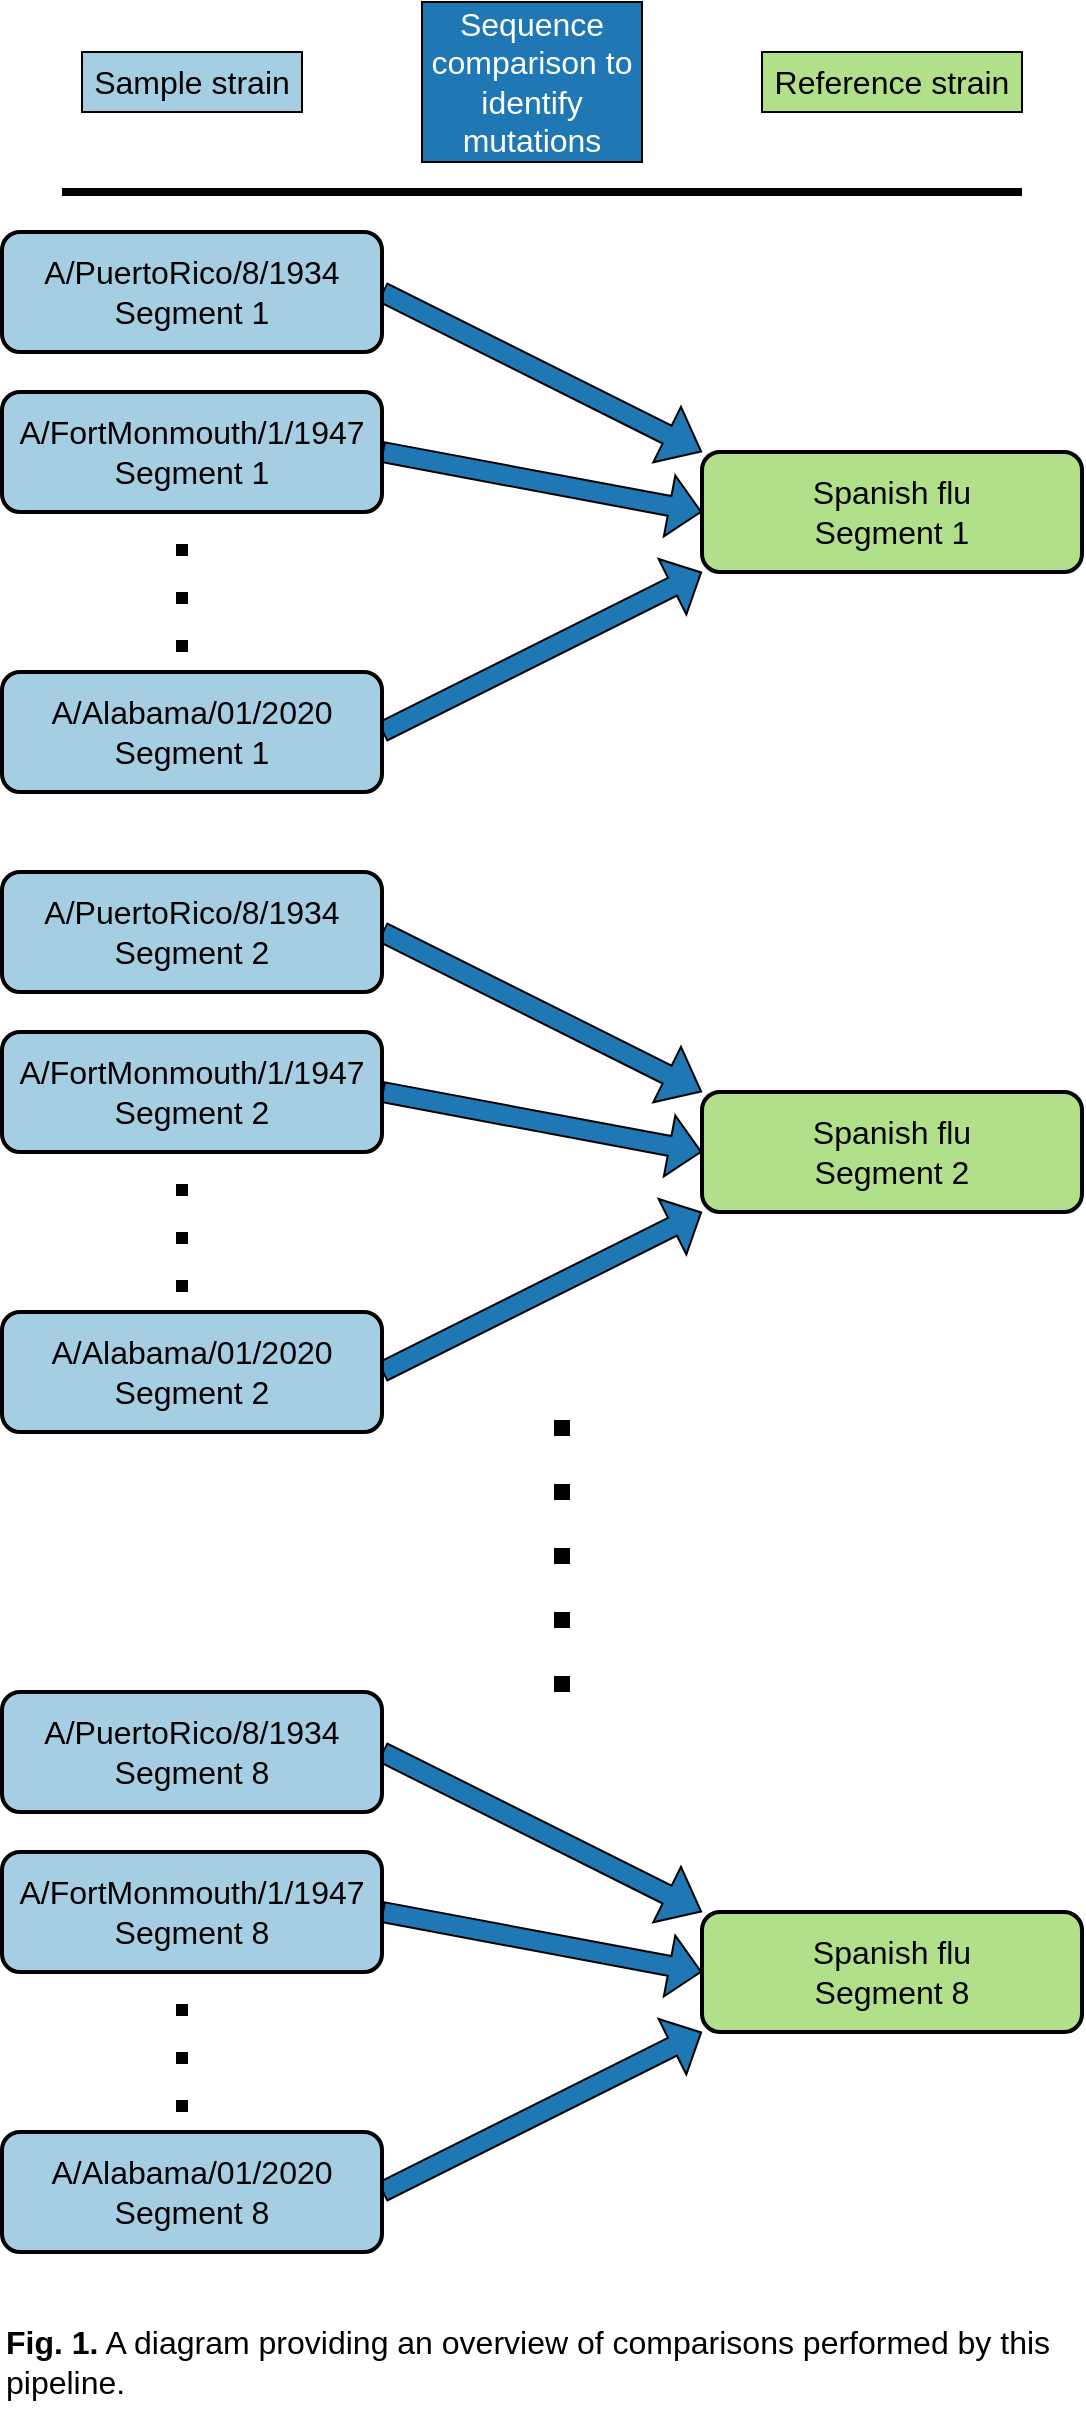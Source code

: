 <mxfile version="15.8.4" type="device"><diagram id="3oNmMhJ9x1AGspilJJYi" name="Page-1"><mxGraphModel dx="1182" dy="798" grid="1" gridSize="10" guides="1" tooltips="1" connect="1" arrows="1" fold="1" page="1" pageScale="1" pageWidth="700" pageHeight="960" math="0" shadow="0"><root><mxCell id="0"/><mxCell id="1" parent="0"/><mxCell id="V_AUSg4lc2GeE7QCx_jS-7" style="rounded=0;orthogonalLoop=1;jettySize=auto;html=1;exitX=1;exitY=0.5;exitDx=0;exitDy=0;entryX=0;entryY=0;entryDx=0;entryDy=0;fontSize=16;strokeWidth=1;jumpStyle=none;shape=flexArrow;sourcePerimeterSpacing=0;fillColor=#1f78b4;" edge="1" parent="1" source="V_AUSg4lc2GeE7QCx_jS-1" target="V_AUSg4lc2GeE7QCx_jS-3"><mxGeometry relative="1" as="geometry"/></mxCell><mxCell id="V_AUSg4lc2GeE7QCx_jS-1" value="&lt;font&gt;&lt;span style=&quot;font-size: 16px&quot;&gt;A/PuertoRico/8/1934&lt;br&gt;Segment 1&lt;/span&gt;&lt;br&gt;&lt;/font&gt;" style="rounded=1;whiteSpace=wrap;html=1;fillColor=#A6CEE3;strokeWidth=2;" vertex="1" parent="1"><mxGeometry x="90" y="140" width="190" height="60" as="geometry"/></mxCell><mxCell id="V_AUSg4lc2GeE7QCx_jS-3" value="&lt;font style=&quot;font-size: 16px&quot;&gt;Spanish flu&lt;br&gt;Segment 1&lt;br&gt;&lt;/font&gt;" style="rounded=1;whiteSpace=wrap;html=1;fillColor=#b2df8a;strokeWidth=2;" vertex="1" parent="1"><mxGeometry x="440" y="250" width="190" height="60" as="geometry"/></mxCell><mxCell id="V_AUSg4lc2GeE7QCx_jS-8" style="edgeStyle=none;shape=flexArrow;rounded=0;jumpStyle=none;orthogonalLoop=1;jettySize=auto;html=1;exitX=1;exitY=0.5;exitDx=0;exitDy=0;entryX=0;entryY=0.5;entryDx=0;entryDy=0;fontSize=16;endSize=5;sourcePerimeterSpacing=0;strokeWidth=1;fillColor=#1f78b4;" edge="1" parent="1" source="V_AUSg4lc2GeE7QCx_jS-4" target="V_AUSg4lc2GeE7QCx_jS-3"><mxGeometry relative="1" as="geometry"/></mxCell><mxCell id="V_AUSg4lc2GeE7QCx_jS-4" value="&lt;font style=&quot;font-size: 16px&quot;&gt;A/FortMonmouth/1/1947&lt;br&gt;Segment 1&lt;br&gt;&lt;/font&gt;" style="rounded=1;whiteSpace=wrap;html=1;fillColor=#A6CEE3;strokeWidth=2;" vertex="1" parent="1"><mxGeometry x="90" y="220" width="190" height="60" as="geometry"/></mxCell><mxCell id="V_AUSg4lc2GeE7QCx_jS-9" style="edgeStyle=none;shape=flexArrow;rounded=0;jumpStyle=none;orthogonalLoop=1;jettySize=auto;html=1;exitX=1;exitY=0.5;exitDx=0;exitDy=0;entryX=0;entryY=1;entryDx=0;entryDy=0;fontSize=16;endSize=5;sourcePerimeterSpacing=0;strokeWidth=1;fillColor=#1F78B4;" edge="1" parent="1" source="V_AUSg4lc2GeE7QCx_jS-5" target="V_AUSg4lc2GeE7QCx_jS-3"><mxGeometry relative="1" as="geometry"/></mxCell><mxCell id="V_AUSg4lc2GeE7QCx_jS-5" value="&lt;font style=&quot;font-size: 16px&quot;&gt;A/Alabama/01/2020&lt;br&gt;Segment 1&lt;br&gt;&lt;/font&gt;" style="rounded=1;whiteSpace=wrap;html=1;fillColor=#A6CEE3;strokeWidth=2;" vertex="1" parent="1"><mxGeometry x="90" y="360" width="190" height="60" as="geometry"/></mxCell><mxCell id="V_AUSg4lc2GeE7QCx_jS-11" value="" style="endArrow=none;dashed=1;html=1;dashPattern=1 3;strokeWidth=6;rounded=0;fontSize=16;endSize=6;sourcePerimeterSpacing=0;targetPerimeterSpacing=11;fillColor=none;jumpStyle=none;" edge="1" parent="1"><mxGeometry width="50" height="50" relative="1" as="geometry"><mxPoint x="180" y="350" as="sourcePoint"/><mxPoint x="180" y="280" as="targetPoint"/></mxGeometry></mxCell><mxCell id="V_AUSg4lc2GeE7QCx_jS-12" style="rounded=0;orthogonalLoop=1;jettySize=auto;html=1;exitX=1;exitY=0.5;exitDx=0;exitDy=0;entryX=0;entryY=0;entryDx=0;entryDy=0;fontSize=16;strokeWidth=1;jumpStyle=none;shape=flexArrow;sourcePerimeterSpacing=0;fillColor=#1f78b4;" edge="1" parent="1" source="V_AUSg4lc2GeE7QCx_jS-13" target="V_AUSg4lc2GeE7QCx_jS-14"><mxGeometry relative="1" as="geometry"/></mxCell><mxCell id="V_AUSg4lc2GeE7QCx_jS-13" value="&lt;font&gt;&lt;span style=&quot;font-size: 16px&quot;&gt;A/PuertoRico/8/1934&lt;br&gt;Segment 2&lt;/span&gt;&lt;br&gt;&lt;/font&gt;" style="rounded=1;whiteSpace=wrap;html=1;fillColor=#A6CEE3;strokeWidth=2;" vertex="1" parent="1"><mxGeometry x="90" y="460" width="190" height="60" as="geometry"/></mxCell><mxCell id="V_AUSg4lc2GeE7QCx_jS-14" value="&lt;font style=&quot;font-size: 16px&quot;&gt;Spanish flu&lt;br&gt;Segment 2&lt;br&gt;&lt;/font&gt;" style="rounded=1;whiteSpace=wrap;html=1;fillColor=#b2df8a;strokeWidth=2;" vertex="1" parent="1"><mxGeometry x="440" y="570" width="190" height="60" as="geometry"/></mxCell><mxCell id="V_AUSg4lc2GeE7QCx_jS-15" style="edgeStyle=none;shape=flexArrow;rounded=0;jumpStyle=none;orthogonalLoop=1;jettySize=auto;html=1;exitX=1;exitY=0.5;exitDx=0;exitDy=0;entryX=0;entryY=0.5;entryDx=0;entryDy=0;fontSize=16;endSize=5;sourcePerimeterSpacing=0;strokeWidth=1;fillColor=#1f78b4;" edge="1" parent="1" source="V_AUSg4lc2GeE7QCx_jS-16" target="V_AUSg4lc2GeE7QCx_jS-14"><mxGeometry relative="1" as="geometry"/></mxCell><mxCell id="V_AUSg4lc2GeE7QCx_jS-16" value="&lt;font style=&quot;font-size: 16px&quot;&gt;A/FortMonmouth/1/1947&lt;br&gt;Segment 2&lt;br&gt;&lt;/font&gt;" style="rounded=1;whiteSpace=wrap;html=1;fillColor=#A6CEE3;strokeWidth=2;" vertex="1" parent="1"><mxGeometry x="90" y="540" width="190" height="60" as="geometry"/></mxCell><mxCell id="V_AUSg4lc2GeE7QCx_jS-17" style="edgeStyle=none;shape=flexArrow;rounded=0;jumpStyle=none;orthogonalLoop=1;jettySize=auto;html=1;exitX=1;exitY=0.5;exitDx=0;exitDy=0;entryX=0;entryY=1;entryDx=0;entryDy=0;fontSize=16;endSize=5;sourcePerimeterSpacing=0;strokeWidth=1;fillColor=#1F78B4;" edge="1" parent="1" source="V_AUSg4lc2GeE7QCx_jS-18" target="V_AUSg4lc2GeE7QCx_jS-14"><mxGeometry relative="1" as="geometry"/></mxCell><mxCell id="V_AUSg4lc2GeE7QCx_jS-18" value="&lt;font style=&quot;font-size: 16px&quot;&gt;A/Alabama/01/2020&lt;br&gt;Segment 2&lt;br&gt;&lt;/font&gt;" style="rounded=1;whiteSpace=wrap;html=1;fillColor=#A6CEE3;strokeWidth=2;" vertex="1" parent="1"><mxGeometry x="90" y="680" width="190" height="60" as="geometry"/></mxCell><mxCell id="V_AUSg4lc2GeE7QCx_jS-19" value="" style="endArrow=none;dashed=1;html=1;dashPattern=1 3;strokeWidth=6;rounded=0;fontSize=16;endSize=6;sourcePerimeterSpacing=0;targetPerimeterSpacing=11;fillColor=none;jumpStyle=none;" edge="1" parent="1"><mxGeometry width="50" height="50" relative="1" as="geometry"><mxPoint x="180" y="670" as="sourcePoint"/><mxPoint x="180" y="600" as="targetPoint"/></mxGeometry></mxCell><mxCell id="V_AUSg4lc2GeE7QCx_jS-20" style="rounded=0;orthogonalLoop=1;jettySize=auto;html=1;exitX=1;exitY=0.5;exitDx=0;exitDy=0;entryX=0;entryY=0;entryDx=0;entryDy=0;fontSize=16;strokeWidth=1;jumpStyle=none;shape=flexArrow;sourcePerimeterSpacing=0;fillColor=#1f78b4;" edge="1" parent="1" source="V_AUSg4lc2GeE7QCx_jS-21" target="V_AUSg4lc2GeE7QCx_jS-22"><mxGeometry relative="1" as="geometry"/></mxCell><mxCell id="V_AUSg4lc2GeE7QCx_jS-21" value="&lt;font&gt;&lt;span style=&quot;font-size: 16px&quot;&gt;A/PuertoRico/8/1934&lt;br&gt;Segment 8&lt;/span&gt;&lt;br&gt;&lt;/font&gt;" style="rounded=1;whiteSpace=wrap;html=1;fillColor=#A6CEE3;strokeWidth=2;" vertex="1" parent="1"><mxGeometry x="90" y="870" width="190" height="60" as="geometry"/></mxCell><mxCell id="V_AUSg4lc2GeE7QCx_jS-22" value="&lt;font style=&quot;font-size: 16px&quot;&gt;Spanish flu&lt;br&gt;Segment 8&lt;br&gt;&lt;/font&gt;" style="rounded=1;whiteSpace=wrap;html=1;fillColor=#b2df8a;strokeWidth=2;" vertex="1" parent="1"><mxGeometry x="440" y="980" width="190" height="60" as="geometry"/></mxCell><mxCell id="V_AUSg4lc2GeE7QCx_jS-23" style="edgeStyle=none;shape=flexArrow;rounded=0;jumpStyle=none;orthogonalLoop=1;jettySize=auto;html=1;exitX=1;exitY=0.5;exitDx=0;exitDy=0;entryX=0;entryY=0.5;entryDx=0;entryDy=0;fontSize=16;endSize=5;sourcePerimeterSpacing=0;strokeWidth=1;fillColor=#1f78b4;" edge="1" parent="1" source="V_AUSg4lc2GeE7QCx_jS-24" target="V_AUSg4lc2GeE7QCx_jS-22"><mxGeometry relative="1" as="geometry"/></mxCell><mxCell id="V_AUSg4lc2GeE7QCx_jS-24" value="&lt;font style=&quot;font-size: 16px&quot;&gt;A/FortMonmouth/1/1947&lt;br&gt;Segment 8&lt;br&gt;&lt;/font&gt;" style="rounded=1;whiteSpace=wrap;html=1;fillColor=#A6CEE3;strokeWidth=2;" vertex="1" parent="1"><mxGeometry x="90" y="950" width="190" height="60" as="geometry"/></mxCell><mxCell id="V_AUSg4lc2GeE7QCx_jS-25" style="edgeStyle=none;shape=flexArrow;rounded=0;jumpStyle=none;orthogonalLoop=1;jettySize=auto;html=1;exitX=1;exitY=0.5;exitDx=0;exitDy=0;entryX=0;entryY=1;entryDx=0;entryDy=0;fontSize=16;endSize=5;sourcePerimeterSpacing=0;strokeWidth=1;fillColor=#1F78B4;" edge="1" parent="1" source="V_AUSg4lc2GeE7QCx_jS-26" target="V_AUSg4lc2GeE7QCx_jS-22"><mxGeometry relative="1" as="geometry"/></mxCell><mxCell id="V_AUSg4lc2GeE7QCx_jS-26" value="&lt;font style=&quot;font-size: 16px&quot;&gt;A/Alabama/01/2020&lt;br&gt;Segment 8&lt;br&gt;&lt;/font&gt;" style="rounded=1;whiteSpace=wrap;html=1;fillColor=#A6CEE3;strokeWidth=2;" vertex="1" parent="1"><mxGeometry x="90" y="1090" width="190" height="60" as="geometry"/></mxCell><mxCell id="V_AUSg4lc2GeE7QCx_jS-27" value="" style="endArrow=none;dashed=1;html=1;dashPattern=1 3;strokeWidth=6;rounded=0;fontSize=16;endSize=6;sourcePerimeterSpacing=0;targetPerimeterSpacing=11;fillColor=none;jumpStyle=none;" edge="1" parent="1"><mxGeometry width="50" height="50" relative="1" as="geometry"><mxPoint x="180" y="1080" as="sourcePoint"/><mxPoint x="180" y="1010" as="targetPoint"/></mxGeometry></mxCell><mxCell id="V_AUSg4lc2GeE7QCx_jS-28" value="" style="endArrow=none;dashed=1;html=1;dashPattern=1 3;strokeWidth=8;rounded=0;fontSize=16;endSize=6;sourcePerimeterSpacing=0;targetPerimeterSpacing=11;fillColor=none;jumpStyle=none;" edge="1" parent="1"><mxGeometry width="50" height="50" relative="1" as="geometry"><mxPoint x="370" y="870" as="sourcePoint"/><mxPoint x="370" y="710" as="targetPoint"/></mxGeometry></mxCell><mxCell id="V_AUSg4lc2GeE7QCx_jS-30" value="Sample strain" style="text;strokeColor=default;fillColor=#A6CEE3;align=center;verticalAlign=middle;rounded=0;fontSize=16;labelBorderColor=none;whiteSpace=wrap;html=1;glass=0;shadow=0;sketch=0;perimeterSpacing=0;strokeOpacity=100;stroke=red;" vertex="1" parent="1"><mxGeometry x="130" y="50" width="110" height="30" as="geometry"/></mxCell><mxCell id="V_AUSg4lc2GeE7QCx_jS-32" value="Reference strain" style="text;strokeColor=default;fillColor=#B2DF8A;align=center;verticalAlign=middle;rounded=0;fontSize=16;labelBorderColor=none;whiteSpace=wrap;html=1;glass=0;shadow=0;sketch=0;perimeterSpacing=0;strokeOpacity=100;stroke=red;" vertex="1" parent="1"><mxGeometry x="470" y="50" width="130" height="30" as="geometry"/></mxCell><mxCell id="V_AUSg4lc2GeE7QCx_jS-33" value="Sequence comparison to identify mutations" style="text;strokeColor=default;fillColor=#1F78B4;align=center;verticalAlign=middle;rounded=0;fontSize=16;labelBorderColor=none;whiteSpace=wrap;html=1;glass=0;shadow=0;sketch=0;perimeterSpacing=0;strokeOpacity=100;stroke=red;fontColor=#FFFFFF;" vertex="1" parent="1"><mxGeometry x="300" y="25" width="110" height="80" as="geometry"/></mxCell><mxCell id="V_AUSg4lc2GeE7QCx_jS-35" value="" style="endArrow=none;html=1;rounded=0;fontSize=16;fontColor=#FFFFFF;endSize=6;sourcePerimeterSpacing=0;targetPerimeterSpacing=11;strokeColor=#000000;strokeWidth=4;fillColor=none;jumpStyle=none;" edge="1" parent="1"><mxGeometry width="50" height="50" relative="1" as="geometry"><mxPoint x="600" y="120" as="sourcePoint"/><mxPoint x="120" y="120" as="targetPoint"/></mxGeometry></mxCell><mxCell id="V_AUSg4lc2GeE7QCx_jS-36" value="&lt;font color=&quot;#000000&quot;&gt;&lt;b&gt;Fig. 1.&lt;/b&gt; A diagram providing an overview of comparisons performed by this pipeline.&lt;/font&gt;" style="text;html=1;strokeColor=none;fillColor=none;align=left;verticalAlign=middle;whiteSpace=wrap;rounded=0;shadow=0;glass=0;labelBorderColor=none;sketch=0;fontSize=16;fontColor=#FFFFFF;" vertex="1" parent="1"><mxGeometry x="90" y="1180" width="530" height="50" as="geometry"/></mxCell></root></mxGraphModel></diagram></mxfile>